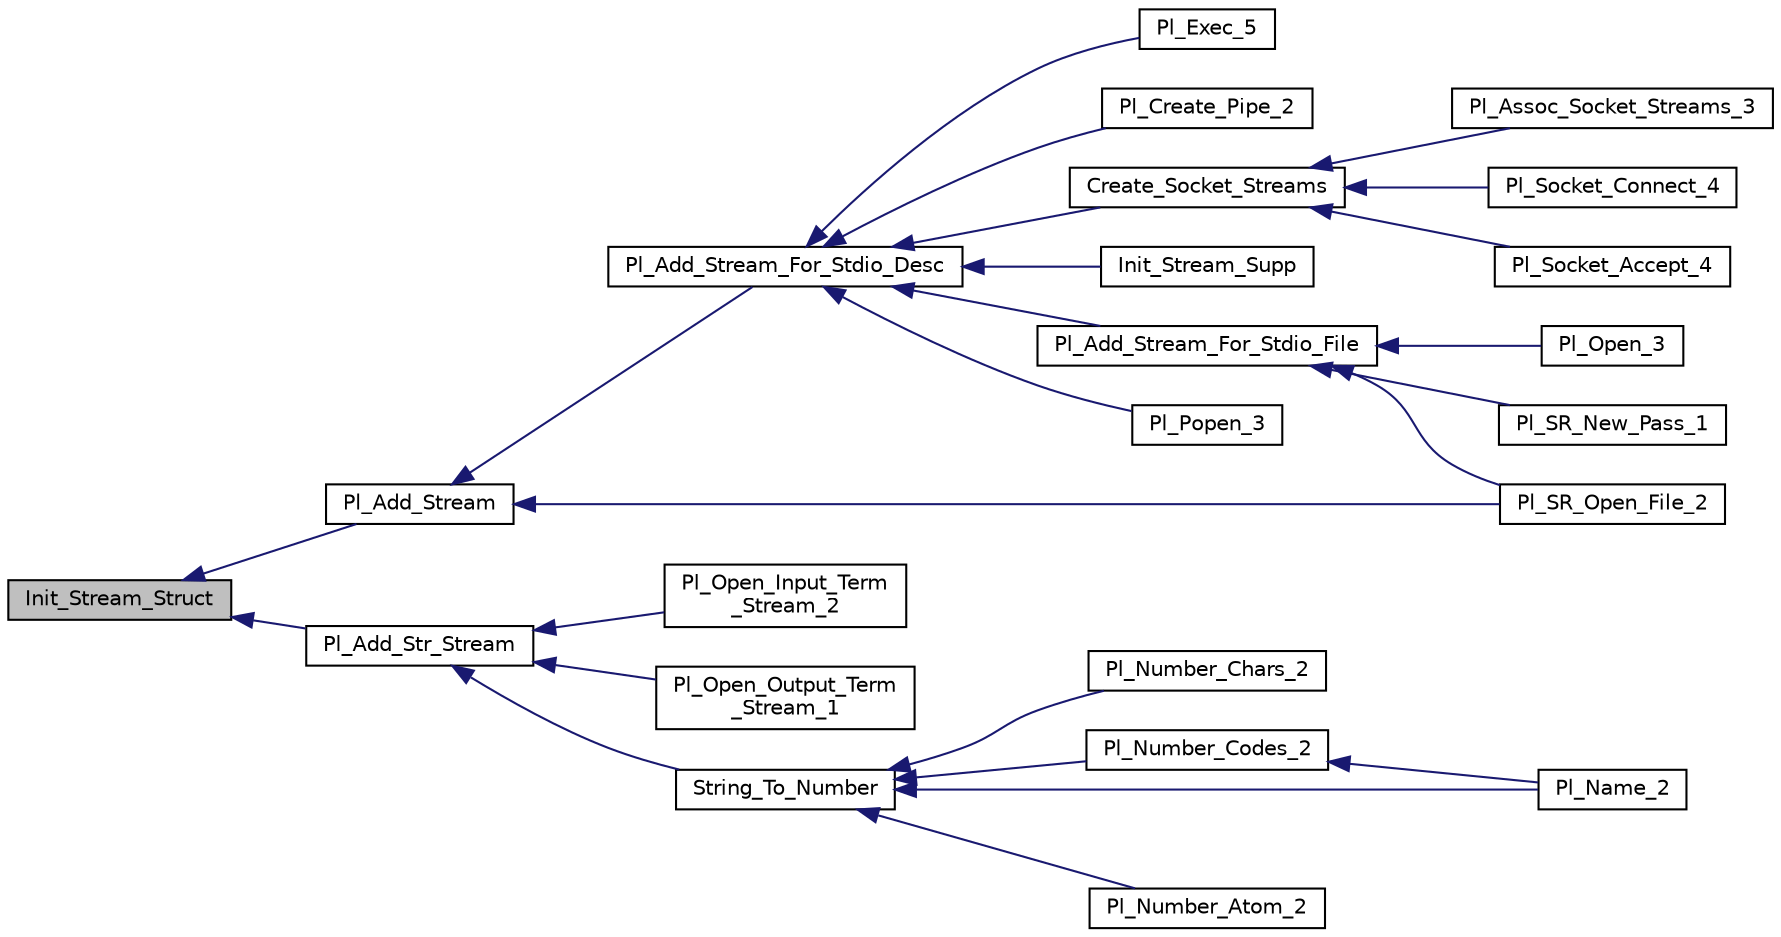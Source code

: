 digraph "Init_Stream_Struct"
{
  edge [fontname="Helvetica",fontsize="10",labelfontname="Helvetica",labelfontsize="10"];
  node [fontname="Helvetica",fontsize="10",shape=record];
  rankdir="LR";
  Node1 [label="Init_Stream_Struct",height=0.2,width=0.4,color="black", fillcolor="grey75", style="filled", fontcolor="black"];
  Node1 -> Node2 [dir="back",color="midnightblue",fontsize="10",style="solid"];
  Node2 [label="Pl_Add_Stream",height=0.2,width=0.4,color="black", fillcolor="white", style="filled",URL="$stream__supp_8h.html#a4d7fa50881abdd578ce6b4da9611415c"];
  Node2 -> Node3 [dir="back",color="midnightblue",fontsize="10",style="solid"];
  Node3 [label="Pl_SR_Open_File_2",height=0.2,width=0.4,color="black", fillcolor="white", style="filled",URL="$src__rdr__c_8c.html#ae6f2889304119849adebc18b8d5a305e"];
  Node2 -> Node4 [dir="back",color="midnightblue",fontsize="10",style="solid"];
  Node4 [label="Pl_Add_Stream_For_Stdio_Desc",height=0.2,width=0.4,color="black", fillcolor="white", style="filled",URL="$stream__supp_8h.html#af51b9456aea611c5b52f856cdbe23b50"];
  Node4 -> Node5 [dir="back",color="midnightblue",fontsize="10",style="solid"];
  Node5 [label="Pl_Popen_3",height=0.2,width=0.4,color="black", fillcolor="white", style="filled",URL="$os__interf__c_8c.html#a9d0485252a3b1c89182aa8c836af7343"];
  Node4 -> Node6 [dir="back",color="midnightblue",fontsize="10",style="solid"];
  Node6 [label="Pl_Exec_5",height=0.2,width=0.4,color="black", fillcolor="white", style="filled",URL="$os__interf__c_8c.html#aded08a658582be142616062585180aaa"];
  Node4 -> Node7 [dir="back",color="midnightblue",fontsize="10",style="solid"];
  Node7 [label="Pl_Create_Pipe_2",height=0.2,width=0.4,color="black", fillcolor="white", style="filled",URL="$os__interf__c_8c.html#ab3f1eca6ee6babddf88815166e3c08ee"];
  Node4 -> Node8 [dir="back",color="midnightblue",fontsize="10",style="solid"];
  Node8 [label="Create_Socket_Streams",height=0.2,width=0.4,color="black", fillcolor="white", style="filled",URL="$sockets__c_8c.html#a0d079005d2c64521c4431e8652047ec1"];
  Node8 -> Node9 [dir="back",color="midnightblue",fontsize="10",style="solid"];
  Node9 [label="Pl_Socket_Connect_4",height=0.2,width=0.4,color="black", fillcolor="white", style="filled",URL="$sockets__c_8c.html#abbe3fb80935b07d8fb995acffb3c9c94"];
  Node8 -> Node10 [dir="back",color="midnightblue",fontsize="10",style="solid"];
  Node10 [label="Pl_Socket_Accept_4",height=0.2,width=0.4,color="black", fillcolor="white", style="filled",URL="$sockets__c_8c.html#ae82e005638fc6d4c1cc9bb0fe3b3c6e3"];
  Node8 -> Node11 [dir="back",color="midnightblue",fontsize="10",style="solid"];
  Node11 [label="Pl_Assoc_Socket_Streams_3",height=0.2,width=0.4,color="black", fillcolor="white", style="filled",URL="$sockets__c_8c.html#a6f439469b5fd39d24f5bca6ee6e0ba33"];
  Node4 -> Node12 [dir="back",color="midnightblue",fontsize="10",style="solid"];
  Node12 [label="Init_Stream_Supp",height=0.2,width=0.4,color="black", fillcolor="white", style="filled",URL="$stream__supp_8c.html#a46a2de744d0ab922af4d2edc06e1ac48"];
  Node4 -> Node13 [dir="back",color="midnightblue",fontsize="10",style="solid"];
  Node13 [label="Pl_Add_Stream_For_Stdio_File",height=0.2,width=0.4,color="black", fillcolor="white", style="filled",URL="$stream__supp_8h.html#a4b575b16d8ce4212e975f935d57851f2"];
  Node13 -> Node3 [dir="back",color="midnightblue",fontsize="10",style="solid"];
  Node13 -> Node14 [dir="back",color="midnightblue",fontsize="10",style="solid"];
  Node14 [label="Pl_SR_New_Pass_1",height=0.2,width=0.4,color="black", fillcolor="white", style="filled",URL="$src__rdr__c_8c.html#a260024335c542b6e1dacb6252ab5e1cc"];
  Node13 -> Node15 [dir="back",color="midnightblue",fontsize="10",style="solid"];
  Node15 [label="Pl_Open_3",height=0.2,width=0.4,color="black", fillcolor="white", style="filled",URL="$stream__c_8c.html#a2c2540e03dfb396a35d223d58ea53a29"];
  Node1 -> Node16 [dir="back",color="midnightblue",fontsize="10",style="solid"];
  Node16 [label="Pl_Add_Str_Stream",height=0.2,width=0.4,color="black", fillcolor="white", style="filled",URL="$stream__supp_8h.html#abc6cb27a35dbac2ebfa72acf4808b2ce"];
  Node16 -> Node17 [dir="back",color="midnightblue",fontsize="10",style="solid"];
  Node17 [label="String_To_Number",height=0.2,width=0.4,color="black", fillcolor="white", style="filled",URL="$atom__c_8c.html#a45d43288afc4447eb5e8a1bced9fd5a3"];
  Node17 -> Node18 [dir="back",color="midnightblue",fontsize="10",style="solid"];
  Node18 [label="Pl_Number_Atom_2",height=0.2,width=0.4,color="black", fillcolor="white", style="filled",URL="$atom__c_8c.html#adc47dd028d6500b7136923c50fb7f0ab"];
  Node17 -> Node19 [dir="back",color="midnightblue",fontsize="10",style="solid"];
  Node19 [label="Pl_Number_Chars_2",height=0.2,width=0.4,color="black", fillcolor="white", style="filled",URL="$atom__c_8c.html#a227fc472d79309e81af1f91e7e236951"];
  Node17 -> Node20 [dir="back",color="midnightblue",fontsize="10",style="solid"];
  Node20 [label="Pl_Number_Codes_2",height=0.2,width=0.4,color="black", fillcolor="white", style="filled",URL="$atom__c_8c.html#ae89fe3df220d385008f49c583dc41d32"];
  Node20 -> Node21 [dir="back",color="midnightblue",fontsize="10",style="solid"];
  Node21 [label="Pl_Name_2",height=0.2,width=0.4,color="black", fillcolor="white", style="filled",URL="$atom__c_8c.html#af3d13cb1d0fbb3208789ea87cf806fdb"];
  Node17 -> Node21 [dir="back",color="midnightblue",fontsize="10",style="solid"];
  Node16 -> Node22 [dir="back",color="midnightblue",fontsize="10",style="solid"];
  Node22 [label="Pl_Open_Input_Term\l_Stream_2",height=0.2,width=0.4,color="black", fillcolor="white", style="filled",URL="$stream__c_8c.html#a5509c863559e52e3f79d862fdb121edb"];
  Node16 -> Node23 [dir="back",color="midnightblue",fontsize="10",style="solid"];
  Node23 [label="Pl_Open_Output_Term\l_Stream_1",height=0.2,width=0.4,color="black", fillcolor="white", style="filled",URL="$stream__c_8c.html#a70d91f642e6a102021db762b75f5c635"];
}
